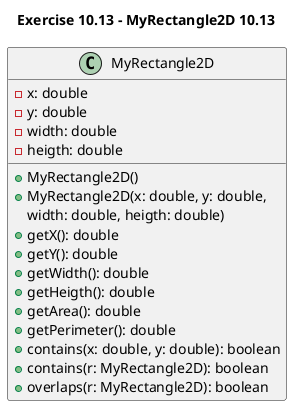 @startuml exercise10.13
title Exercise 10.13 - MyRectangle2D 10.13
class MyRectangle2D {
    -x: double
    -y: double
    -width: double
    -heigth: double
    +MyRectangle2D()
    +MyRectangle2D(x: double, y: double,
               width: double, heigth: double)
    +getX(): double
    +getY(): double
    +getWidth(): double
    +getHeigth(): double
    +getArea(): double
    +getPerimeter(): double
    +contains(x: double, y: double): boolean
    +contains(r: MyRectangle2D): boolean
    +overlaps(r: MyRectangle2D): boolean
}
@enduml
